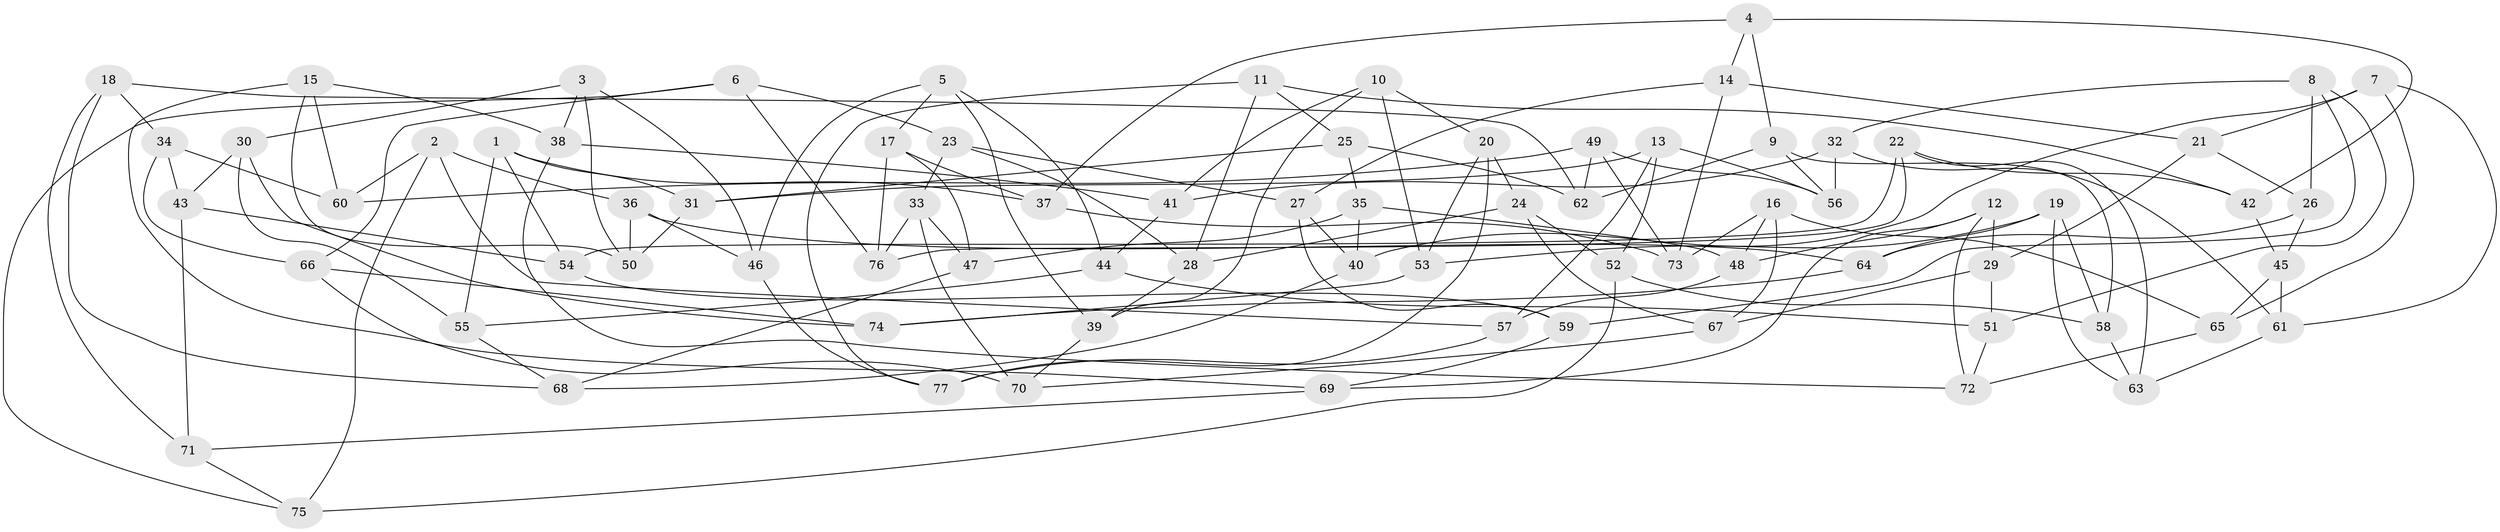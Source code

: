 // coarse degree distribution, {6: 0.5333333333333333, 5: 0.17777777777777778, 4: 0.28888888888888886}
// Generated by graph-tools (version 1.1) at 2025/42/03/06/25 10:42:20]
// undirected, 77 vertices, 154 edges
graph export_dot {
graph [start="1"]
  node [color=gray90,style=filled];
  1;
  2;
  3;
  4;
  5;
  6;
  7;
  8;
  9;
  10;
  11;
  12;
  13;
  14;
  15;
  16;
  17;
  18;
  19;
  20;
  21;
  22;
  23;
  24;
  25;
  26;
  27;
  28;
  29;
  30;
  31;
  32;
  33;
  34;
  35;
  36;
  37;
  38;
  39;
  40;
  41;
  42;
  43;
  44;
  45;
  46;
  47;
  48;
  49;
  50;
  51;
  52;
  53;
  54;
  55;
  56;
  57;
  58;
  59;
  60;
  61;
  62;
  63;
  64;
  65;
  66;
  67;
  68;
  69;
  70;
  71;
  72;
  73;
  74;
  75;
  76;
  77;
  1 -- 55;
  1 -- 54;
  1 -- 37;
  1 -- 31;
  2 -- 57;
  2 -- 60;
  2 -- 36;
  2 -- 75;
  3 -- 46;
  3 -- 30;
  3 -- 50;
  3 -- 38;
  4 -- 42;
  4 -- 14;
  4 -- 37;
  4 -- 9;
  5 -- 46;
  5 -- 44;
  5 -- 39;
  5 -- 17;
  6 -- 23;
  6 -- 75;
  6 -- 76;
  6 -- 66;
  7 -- 61;
  7 -- 21;
  7 -- 40;
  7 -- 65;
  8 -- 59;
  8 -- 26;
  8 -- 51;
  8 -- 32;
  9 -- 56;
  9 -- 62;
  9 -- 58;
  10 -- 39;
  10 -- 20;
  10 -- 41;
  10 -- 53;
  11 -- 42;
  11 -- 28;
  11 -- 25;
  11 -- 77;
  12 -- 72;
  12 -- 69;
  12 -- 48;
  12 -- 29;
  13 -- 56;
  13 -- 52;
  13 -- 57;
  13 -- 31;
  14 -- 21;
  14 -- 27;
  14 -- 73;
  15 -- 38;
  15 -- 69;
  15 -- 60;
  15 -- 50;
  16 -- 67;
  16 -- 73;
  16 -- 65;
  16 -- 48;
  17 -- 37;
  17 -- 76;
  17 -- 47;
  18 -- 34;
  18 -- 62;
  18 -- 68;
  18 -- 71;
  19 -- 64;
  19 -- 53;
  19 -- 63;
  19 -- 58;
  20 -- 77;
  20 -- 24;
  20 -- 53;
  21 -- 29;
  21 -- 26;
  22 -- 63;
  22 -- 42;
  22 -- 76;
  22 -- 54;
  23 -- 33;
  23 -- 27;
  23 -- 28;
  24 -- 52;
  24 -- 67;
  24 -- 28;
  25 -- 35;
  25 -- 31;
  25 -- 62;
  26 -- 64;
  26 -- 45;
  27 -- 59;
  27 -- 40;
  28 -- 39;
  29 -- 67;
  29 -- 51;
  30 -- 74;
  30 -- 55;
  30 -- 43;
  31 -- 50;
  32 -- 56;
  32 -- 41;
  32 -- 61;
  33 -- 70;
  33 -- 76;
  33 -- 47;
  34 -- 66;
  34 -- 43;
  34 -- 60;
  35 -- 47;
  35 -- 48;
  35 -- 40;
  36 -- 64;
  36 -- 46;
  36 -- 50;
  37 -- 73;
  38 -- 72;
  38 -- 41;
  39 -- 70;
  40 -- 68;
  41 -- 44;
  42 -- 45;
  43 -- 71;
  43 -- 54;
  44 -- 55;
  44 -- 51;
  45 -- 65;
  45 -- 61;
  46 -- 77;
  47 -- 68;
  48 -- 57;
  49 -- 62;
  49 -- 56;
  49 -- 73;
  49 -- 60;
  51 -- 72;
  52 -- 58;
  52 -- 75;
  53 -- 74;
  54 -- 59;
  55 -- 68;
  57 -- 77;
  58 -- 63;
  59 -- 69;
  61 -- 63;
  64 -- 74;
  65 -- 72;
  66 -- 74;
  66 -- 70;
  67 -- 70;
  69 -- 71;
  71 -- 75;
}
